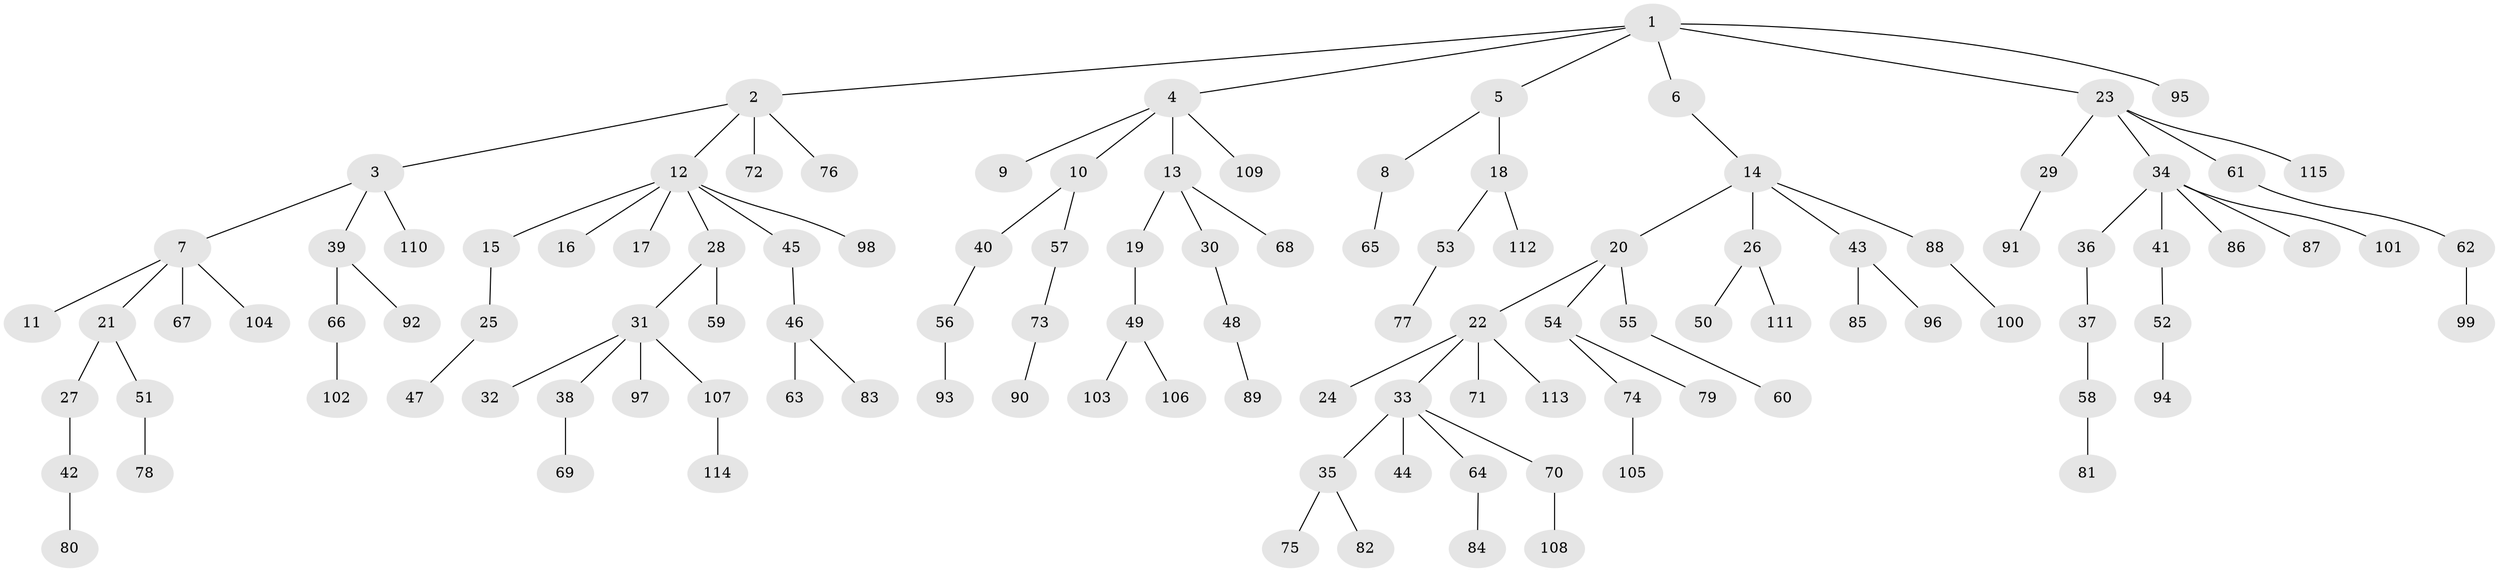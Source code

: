 // Generated by graph-tools (version 1.1) at 2025/36/03/09/25 02:36:40]
// undirected, 115 vertices, 114 edges
graph export_dot {
graph [start="1"]
  node [color=gray90,style=filled];
  1;
  2;
  3;
  4;
  5;
  6;
  7;
  8;
  9;
  10;
  11;
  12;
  13;
  14;
  15;
  16;
  17;
  18;
  19;
  20;
  21;
  22;
  23;
  24;
  25;
  26;
  27;
  28;
  29;
  30;
  31;
  32;
  33;
  34;
  35;
  36;
  37;
  38;
  39;
  40;
  41;
  42;
  43;
  44;
  45;
  46;
  47;
  48;
  49;
  50;
  51;
  52;
  53;
  54;
  55;
  56;
  57;
  58;
  59;
  60;
  61;
  62;
  63;
  64;
  65;
  66;
  67;
  68;
  69;
  70;
  71;
  72;
  73;
  74;
  75;
  76;
  77;
  78;
  79;
  80;
  81;
  82;
  83;
  84;
  85;
  86;
  87;
  88;
  89;
  90;
  91;
  92;
  93;
  94;
  95;
  96;
  97;
  98;
  99;
  100;
  101;
  102;
  103;
  104;
  105;
  106;
  107;
  108;
  109;
  110;
  111;
  112;
  113;
  114;
  115;
  1 -- 2;
  1 -- 4;
  1 -- 5;
  1 -- 6;
  1 -- 23;
  1 -- 95;
  2 -- 3;
  2 -- 12;
  2 -- 72;
  2 -- 76;
  3 -- 7;
  3 -- 39;
  3 -- 110;
  4 -- 9;
  4 -- 10;
  4 -- 13;
  4 -- 109;
  5 -- 8;
  5 -- 18;
  6 -- 14;
  7 -- 11;
  7 -- 21;
  7 -- 67;
  7 -- 104;
  8 -- 65;
  10 -- 40;
  10 -- 57;
  12 -- 15;
  12 -- 16;
  12 -- 17;
  12 -- 28;
  12 -- 45;
  12 -- 98;
  13 -- 19;
  13 -- 30;
  13 -- 68;
  14 -- 20;
  14 -- 26;
  14 -- 43;
  14 -- 88;
  15 -- 25;
  18 -- 53;
  18 -- 112;
  19 -- 49;
  20 -- 22;
  20 -- 54;
  20 -- 55;
  21 -- 27;
  21 -- 51;
  22 -- 24;
  22 -- 33;
  22 -- 71;
  22 -- 113;
  23 -- 29;
  23 -- 34;
  23 -- 61;
  23 -- 115;
  25 -- 47;
  26 -- 50;
  26 -- 111;
  27 -- 42;
  28 -- 31;
  28 -- 59;
  29 -- 91;
  30 -- 48;
  31 -- 32;
  31 -- 38;
  31 -- 97;
  31 -- 107;
  33 -- 35;
  33 -- 44;
  33 -- 64;
  33 -- 70;
  34 -- 36;
  34 -- 41;
  34 -- 86;
  34 -- 87;
  34 -- 101;
  35 -- 75;
  35 -- 82;
  36 -- 37;
  37 -- 58;
  38 -- 69;
  39 -- 66;
  39 -- 92;
  40 -- 56;
  41 -- 52;
  42 -- 80;
  43 -- 85;
  43 -- 96;
  45 -- 46;
  46 -- 63;
  46 -- 83;
  48 -- 89;
  49 -- 103;
  49 -- 106;
  51 -- 78;
  52 -- 94;
  53 -- 77;
  54 -- 74;
  54 -- 79;
  55 -- 60;
  56 -- 93;
  57 -- 73;
  58 -- 81;
  61 -- 62;
  62 -- 99;
  64 -- 84;
  66 -- 102;
  70 -- 108;
  73 -- 90;
  74 -- 105;
  88 -- 100;
  107 -- 114;
}
